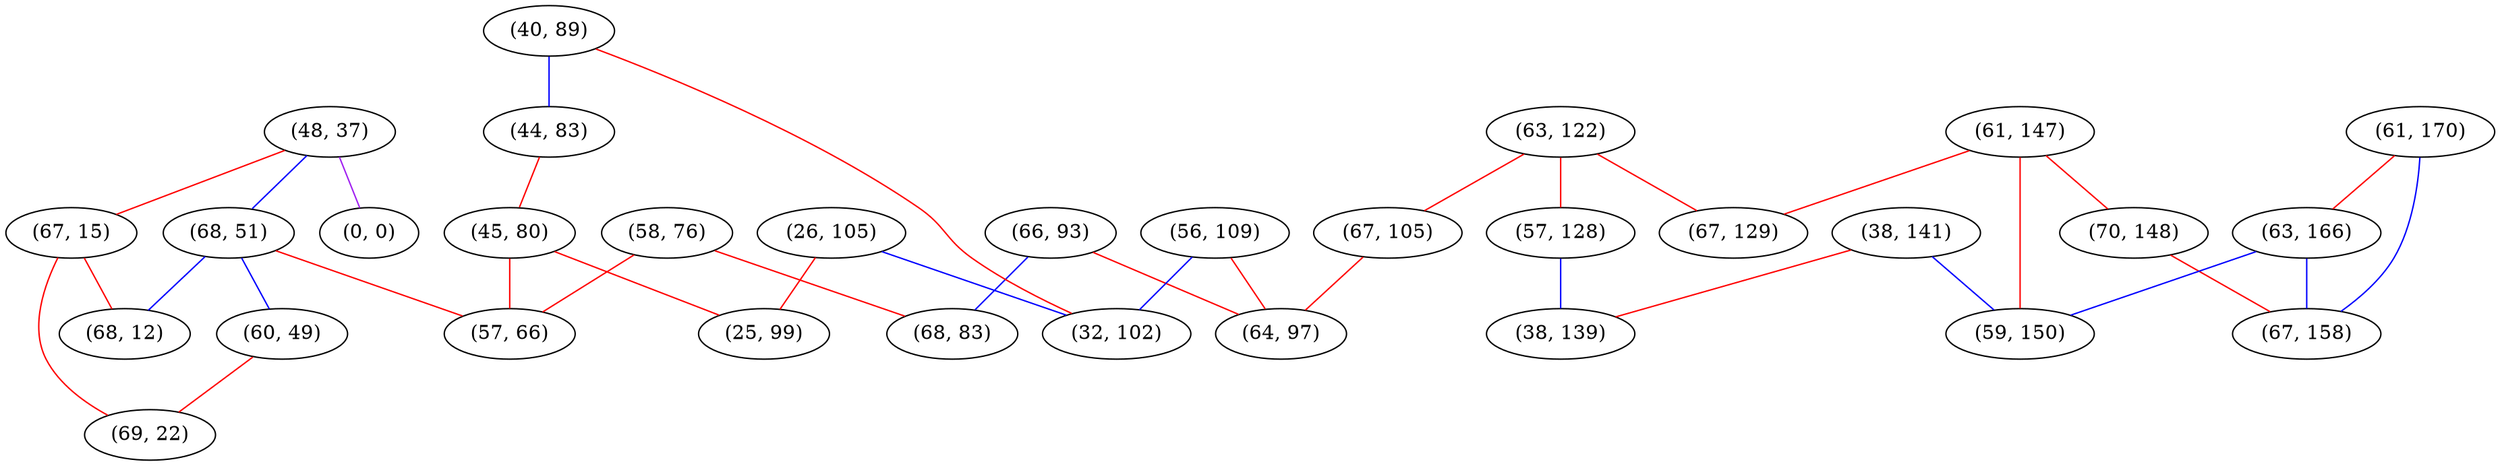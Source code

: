 graph "" {
"(66, 93)";
"(63, 122)";
"(56, 109)";
"(38, 141)";
"(58, 76)";
"(40, 89)";
"(48, 37)";
"(68, 83)";
"(61, 147)";
"(67, 129)";
"(61, 170)";
"(70, 148)";
"(67, 105)";
"(64, 97)";
"(67, 15)";
"(63, 166)";
"(0, 0)";
"(68, 51)";
"(44, 83)";
"(57, 128)";
"(68, 12)";
"(45, 80)";
"(57, 66)";
"(60, 49)";
"(67, 158)";
"(38, 139)";
"(26, 105)";
"(32, 102)";
"(69, 22)";
"(25, 99)";
"(59, 150)";
"(66, 93)" -- "(64, 97)"  [color=red, key=0, weight=1];
"(66, 93)" -- "(68, 83)"  [color=blue, key=0, weight=3];
"(63, 122)" -- "(67, 129)"  [color=red, key=0, weight=1];
"(63, 122)" -- "(57, 128)"  [color=red, key=0, weight=1];
"(63, 122)" -- "(67, 105)"  [color=red, key=0, weight=1];
"(56, 109)" -- "(64, 97)"  [color=red, key=0, weight=1];
"(56, 109)" -- "(32, 102)"  [color=blue, key=0, weight=3];
"(38, 141)" -- "(38, 139)"  [color=red, key=0, weight=1];
"(38, 141)" -- "(59, 150)"  [color=blue, key=0, weight=3];
"(58, 76)" -- "(57, 66)"  [color=red, key=0, weight=1];
"(58, 76)" -- "(68, 83)"  [color=red, key=0, weight=1];
"(40, 89)" -- "(32, 102)"  [color=red, key=0, weight=1];
"(40, 89)" -- "(44, 83)"  [color=blue, key=0, weight=3];
"(48, 37)" -- "(67, 15)"  [color=red, key=0, weight=1];
"(48, 37)" -- "(0, 0)"  [color=purple, key=0, weight=4];
"(48, 37)" -- "(68, 51)"  [color=blue, key=0, weight=3];
"(61, 147)" -- "(70, 148)"  [color=red, key=0, weight=1];
"(61, 147)" -- "(67, 129)"  [color=red, key=0, weight=1];
"(61, 147)" -- "(59, 150)"  [color=red, key=0, weight=1];
"(61, 170)" -- "(63, 166)"  [color=red, key=0, weight=1];
"(61, 170)" -- "(67, 158)"  [color=blue, key=0, weight=3];
"(70, 148)" -- "(67, 158)"  [color=red, key=0, weight=1];
"(67, 105)" -- "(64, 97)"  [color=red, key=0, weight=1];
"(67, 15)" -- "(69, 22)"  [color=red, key=0, weight=1];
"(67, 15)" -- "(68, 12)"  [color=red, key=0, weight=1];
"(63, 166)" -- "(67, 158)"  [color=blue, key=0, weight=3];
"(63, 166)" -- "(59, 150)"  [color=blue, key=0, weight=3];
"(68, 51)" -- "(57, 66)"  [color=red, key=0, weight=1];
"(68, 51)" -- "(68, 12)"  [color=blue, key=0, weight=3];
"(68, 51)" -- "(60, 49)"  [color=blue, key=0, weight=3];
"(44, 83)" -- "(45, 80)"  [color=red, key=0, weight=1];
"(57, 128)" -- "(38, 139)"  [color=blue, key=0, weight=3];
"(45, 80)" -- "(57, 66)"  [color=red, key=0, weight=1];
"(45, 80)" -- "(25, 99)"  [color=red, key=0, weight=1];
"(60, 49)" -- "(69, 22)"  [color=red, key=0, weight=1];
"(26, 105)" -- "(32, 102)"  [color=blue, key=0, weight=3];
"(26, 105)" -- "(25, 99)"  [color=red, key=0, weight=1];
}
